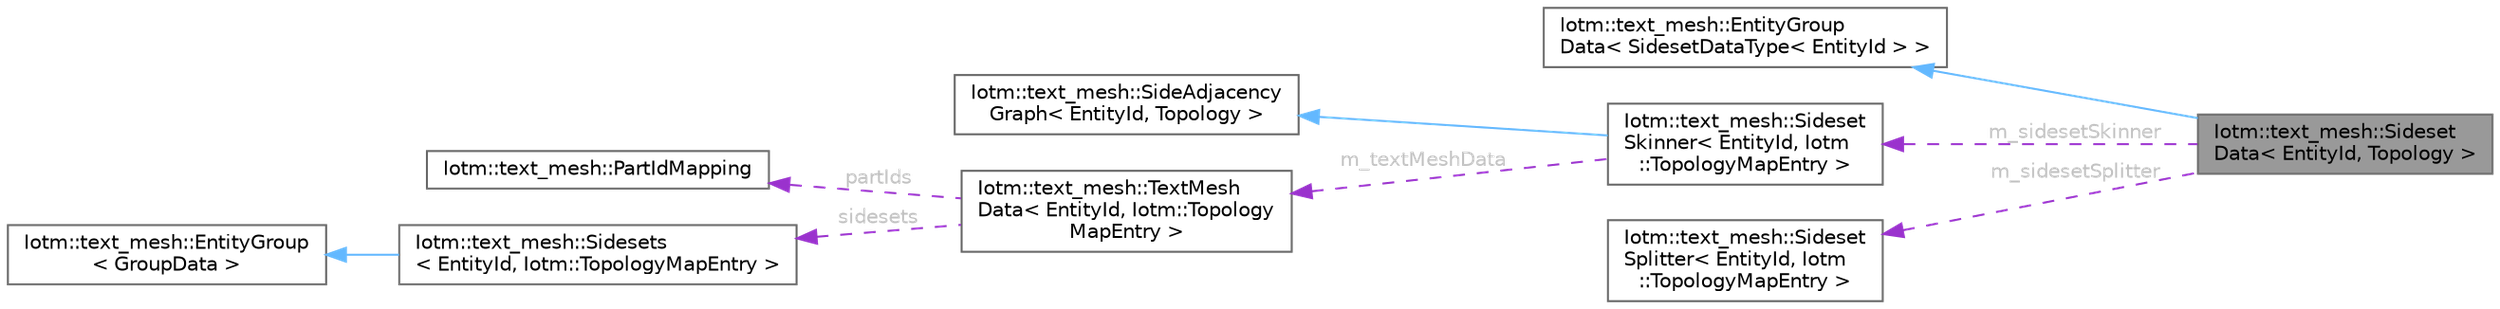 digraph "Iotm::text_mesh::SidesetData&lt; EntityId, Topology &gt;"
{
 // INTERACTIVE_SVG=YES
 // LATEX_PDF_SIZE
  bgcolor="transparent";
  edge [fontname=Helvetica,fontsize=10,labelfontname=Helvetica,labelfontsize=10];
  node [fontname=Helvetica,fontsize=10,shape=box,height=0.2,width=0.4];
  rankdir="LR";
  Node1 [id="Node000001",label="Iotm::text_mesh::Sideset\lData\< EntityId, Topology \>",height=0.2,width=0.4,color="gray40", fillcolor="grey60", style="filled", fontcolor="black",tooltip=" "];
  Node2 -> Node1 [id="edge1_Node000001_Node000002",dir="back",color="steelblue1",style="solid",tooltip=" "];
  Node2 [id="Node000002",label="Iotm::text_mesh::EntityGroup\lData\< SidesetDataType\< EntityId \> \>",height=0.2,width=0.4,color="gray40", fillcolor="white", style="filled",URL="$structIotm_1_1text__mesh_1_1EntityGroupData.html",tooltip=" "];
  Node3 -> Node1 [id="edge2_Node000001_Node000003",dir="back",color="darkorchid3",style="dashed",tooltip=" ",label=" m_sidesetSkinner",fontcolor="grey" ];
  Node3 [id="Node000003",label="Iotm::text_mesh::Sideset\lSkinner\< EntityId, Iotm\l::TopologyMapEntry \>",height=0.2,width=0.4,color="gray40", fillcolor="white", style="filled",URL="$classIotm_1_1text__mesh_1_1SidesetSkinner.html",tooltip=" "];
  Node4 -> Node3 [id="edge3_Node000003_Node000004",dir="back",color="steelblue1",style="solid",tooltip=" "];
  Node4 [id="Node000004",label="Iotm::text_mesh::SideAdjacency\lGraph\< EntityId, Topology \>",height=0.2,width=0.4,color="gray40", fillcolor="white", style="filled",URL="$classIotm_1_1text__mesh_1_1SideAdjacencyGraph.html",tooltip=" "];
  Node5 -> Node3 [id="edge4_Node000003_Node000005",dir="back",color="darkorchid3",style="dashed",tooltip=" ",label=" m_textMeshData",fontcolor="grey" ];
  Node5 [id="Node000005",label="Iotm::text_mesh::TextMesh\lData\< EntityId, Iotm::Topology\lMapEntry \>",height=0.2,width=0.4,color="gray40", fillcolor="white", style="filled",URL="$structIotm_1_1text__mesh_1_1TextMeshData.html",tooltip=" "];
  Node6 -> Node5 [id="edge5_Node000005_Node000006",dir="back",color="darkorchid3",style="dashed",tooltip=" ",label=" partIds",fontcolor="grey" ];
  Node6 [id="Node000006",label="Iotm::text_mesh::PartIdMapping",height=0.2,width=0.4,color="gray40", fillcolor="white", style="filled",URL="$classIotm_1_1text__mesh_1_1PartIdMapping.html",tooltip=" "];
  Node7 -> Node5 [id="edge6_Node000005_Node000007",dir="back",color="darkorchid3",style="dashed",tooltip=" ",label=" sidesets",fontcolor="grey" ];
  Node7 [id="Node000007",label="Iotm::text_mesh::Sidesets\l\< EntityId, Iotm::TopologyMapEntry \>",height=0.2,width=0.4,color="gray40", fillcolor="white", style="filled",URL="$classIotm_1_1text__mesh_1_1Sidesets.html",tooltip=" "];
  Node8 -> Node7 [id="edge7_Node000007_Node000008",dir="back",color="steelblue1",style="solid",tooltip=" "];
  Node8 [id="Node000008",label="Iotm::text_mesh::EntityGroup\l\< GroupData \>",height=0.2,width=0.4,color="gray40", fillcolor="white", style="filled",URL="$classIotm_1_1text__mesh_1_1EntityGroup.html",tooltip=" "];
  Node9 -> Node1 [id="edge8_Node000001_Node000009",dir="back",color="darkorchid3",style="dashed",tooltip=" ",label=" m_sidesetSplitter",fontcolor="grey" ];
  Node9 [id="Node000009",label="Iotm::text_mesh::Sideset\lSplitter\< EntityId, Iotm\l::TopologyMapEntry \>",height=0.2,width=0.4,color="gray40", fillcolor="white", style="filled",URL="$classIotm_1_1text__mesh_1_1SidesetSplitter.html",tooltip=" "];
}
